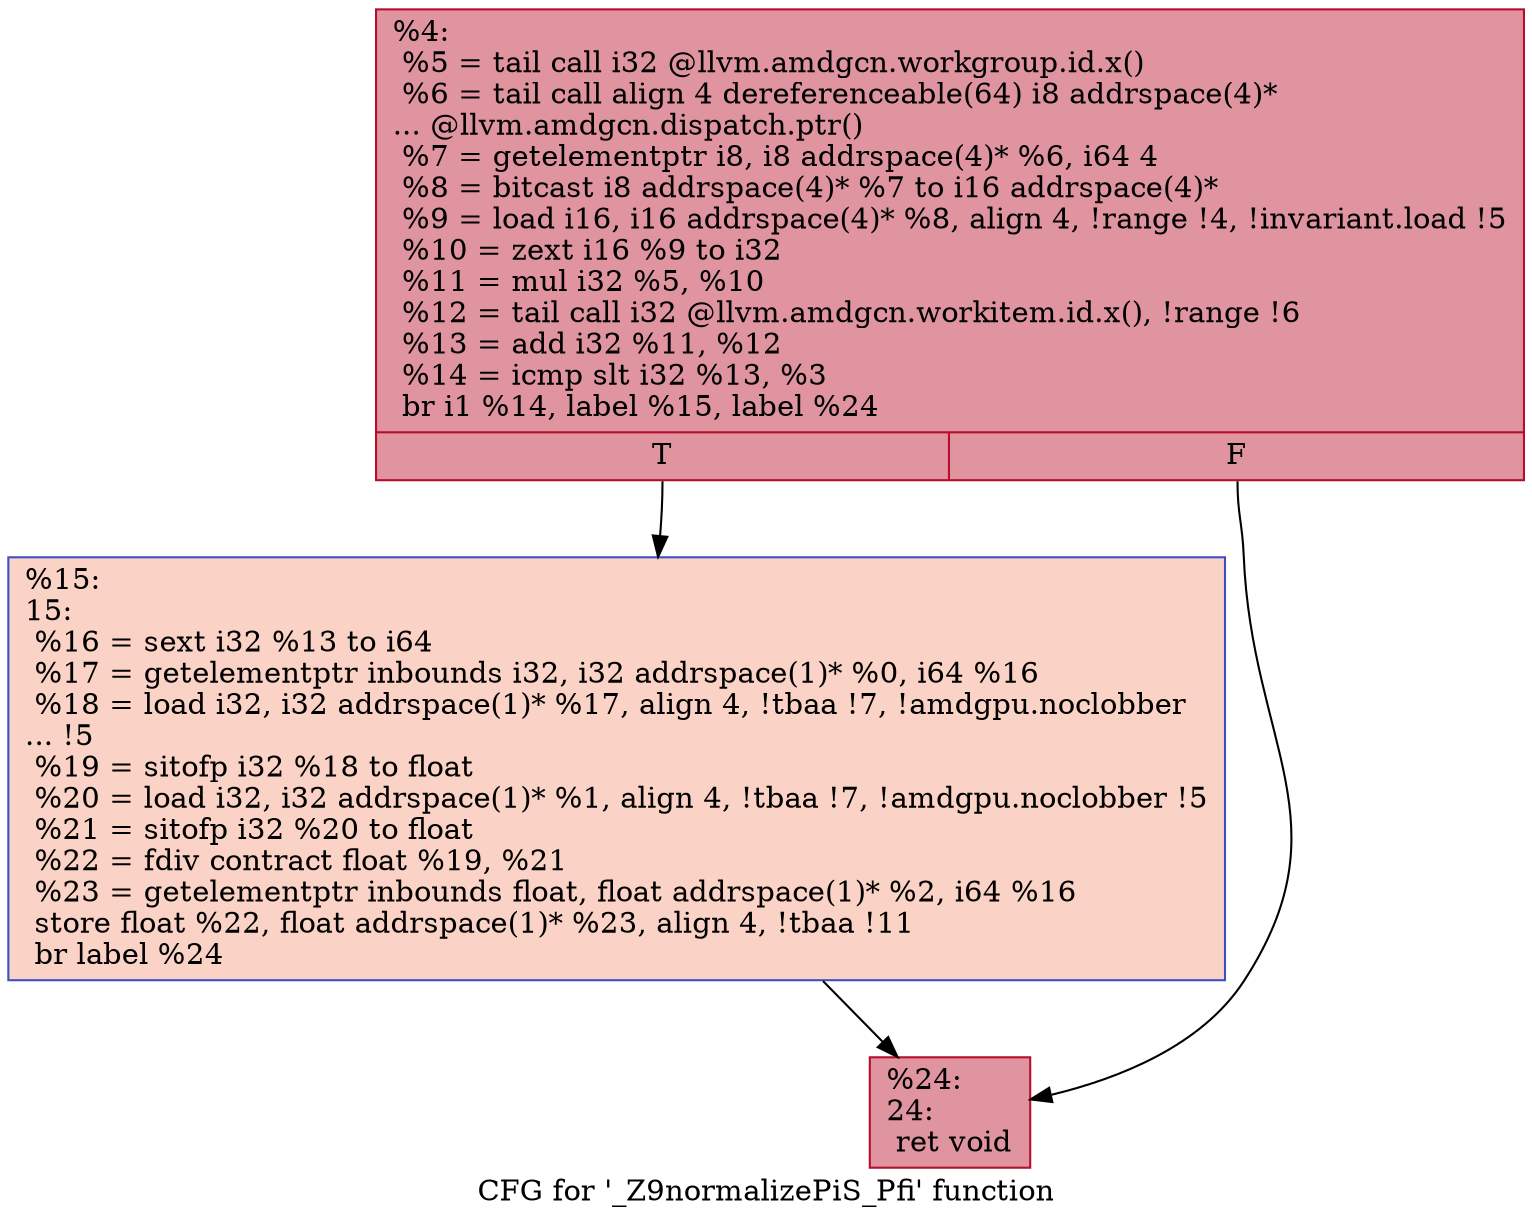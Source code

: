digraph "CFG for '_Z9normalizePiS_Pfi' function" {
	label="CFG for '_Z9normalizePiS_Pfi' function";

	Node0x5b01120 [shape=record,color="#b70d28ff", style=filled, fillcolor="#b70d2870",label="{%4:\l  %5 = tail call i32 @llvm.amdgcn.workgroup.id.x()\l  %6 = tail call align 4 dereferenceable(64) i8 addrspace(4)*\l... @llvm.amdgcn.dispatch.ptr()\l  %7 = getelementptr i8, i8 addrspace(4)* %6, i64 4\l  %8 = bitcast i8 addrspace(4)* %7 to i16 addrspace(4)*\l  %9 = load i16, i16 addrspace(4)* %8, align 4, !range !4, !invariant.load !5\l  %10 = zext i16 %9 to i32\l  %11 = mul i32 %5, %10\l  %12 = tail call i32 @llvm.amdgcn.workitem.id.x(), !range !6\l  %13 = add i32 %11, %12\l  %14 = icmp slt i32 %13, %3\l  br i1 %14, label %15, label %24\l|{<s0>T|<s1>F}}"];
	Node0x5b01120:s0 -> Node0x5b03030;
	Node0x5b01120:s1 -> Node0x5b030c0;
	Node0x5b03030 [shape=record,color="#3d50c3ff", style=filled, fillcolor="#f59c7d70",label="{%15:\l15:                                               \l  %16 = sext i32 %13 to i64\l  %17 = getelementptr inbounds i32, i32 addrspace(1)* %0, i64 %16\l  %18 = load i32, i32 addrspace(1)* %17, align 4, !tbaa !7, !amdgpu.noclobber\l... !5\l  %19 = sitofp i32 %18 to float\l  %20 = load i32, i32 addrspace(1)* %1, align 4, !tbaa !7, !amdgpu.noclobber !5\l  %21 = sitofp i32 %20 to float\l  %22 = fdiv contract float %19, %21\l  %23 = getelementptr inbounds float, float addrspace(1)* %2, i64 %16\l  store float %22, float addrspace(1)* %23, align 4, !tbaa !11\l  br label %24\l}"];
	Node0x5b03030 -> Node0x5b030c0;
	Node0x5b030c0 [shape=record,color="#b70d28ff", style=filled, fillcolor="#b70d2870",label="{%24:\l24:                                               \l  ret void\l}"];
}
